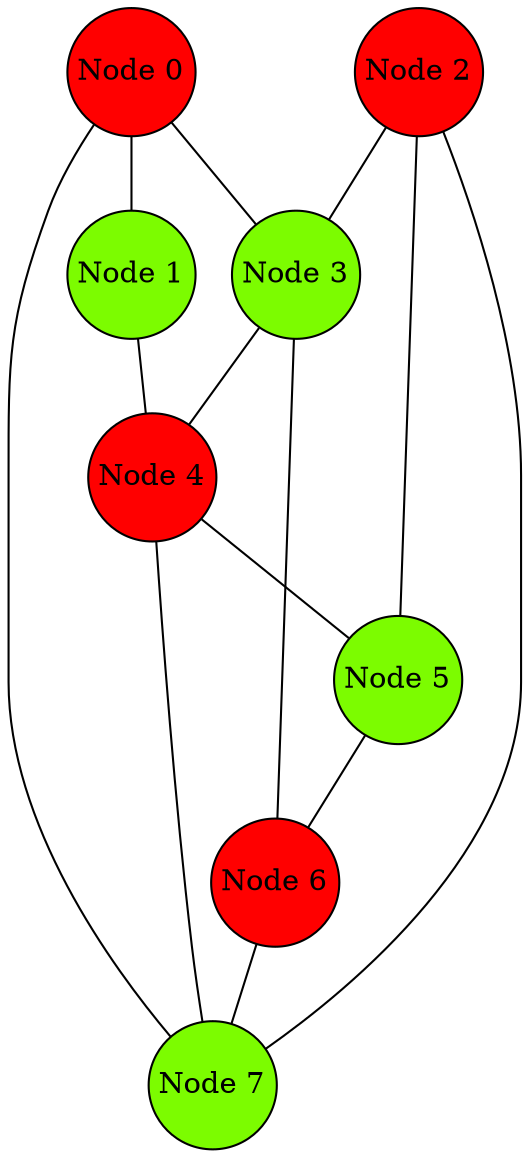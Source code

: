 digraph HelloGraph {
	node [shape="circle", style="filled", margin="0.01"];
	edge [dir="none"];

	"Node 0" [fillcolor="red"]
	"Node 1" [fillcolor="lawngreen"]
	"Node 2" [fillcolor="red"]
	"Node 3" [fillcolor="lawngreen"]
	"Node 4" [fillcolor="red"]
	"Node 5" [fillcolor="lawngreen"]
	"Node 6" [fillcolor="red"]
	"Node 7" [fillcolor="lawngreen"]

	"Node 0" -> "Node 1";
	"Node 0" -> "Node 3";
	"Node 0" -> "Node 7";
	"Node 1" -> "Node 4";
	"Node 2" -> "Node 3";
	"Node 2" -> "Node 5";
	"Node 2" -> "Node 7";
	"Node 3" -> "Node 4";
	"Node 3" -> "Node 6";
	"Node 4" -> "Node 5";
	"Node 4" -> "Node 7";
	"Node 5" -> "Node 6";
	"Node 6" -> "Node 7";
}
